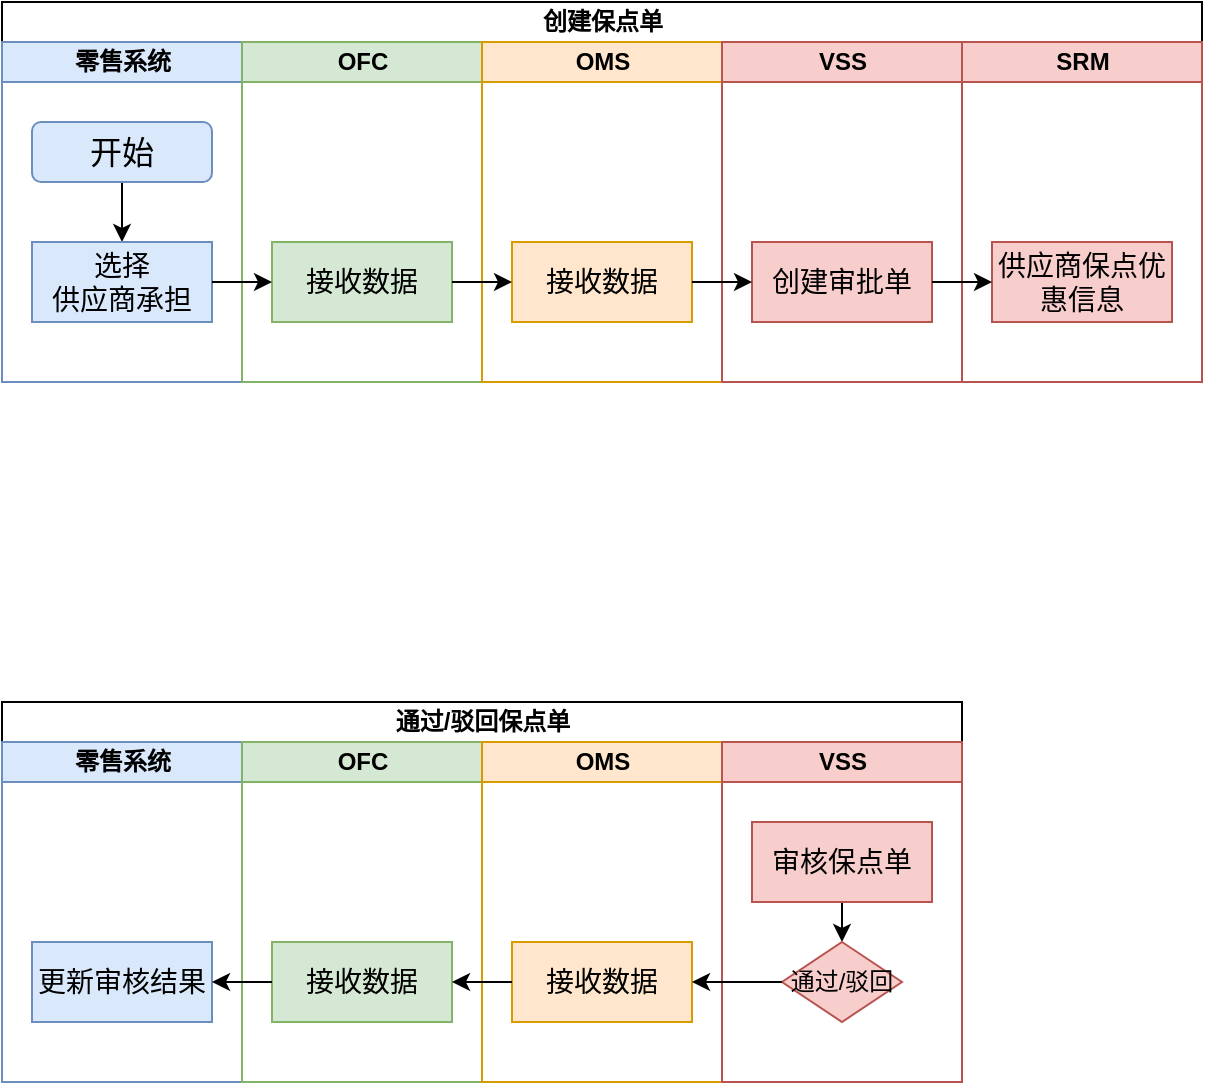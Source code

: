 <mxfile version="22.1.3" type="github">
  <diagram name="第 1 页" id="w1vq6Upd6r6xi0LEZnEr">
    <mxGraphModel dx="956" dy="530" grid="1" gridSize="10" guides="1" tooltips="1" connect="1" arrows="1" fold="1" page="1" pageScale="1" pageWidth="827" pageHeight="1169" math="0" shadow="0">
      <root>
        <mxCell id="0" />
        <mxCell id="1" parent="0" />
        <mxCell id="Tw3LLWzdlx8d3jvECWK7-5" value="创建保点单" style="swimlane;childLayout=stackLayout;resizeParent=1;resizeParentMax=0;startSize=20;html=1;" vertex="1" parent="1">
          <mxGeometry x="250.0" y="280" width="600" height="190" as="geometry" />
        </mxCell>
        <mxCell id="Tw3LLWzdlx8d3jvECWK7-6" value="零售系统" style="swimlane;startSize=20;html=1;fillColor=#dae8fc;strokeColor=#6c8ebf;" vertex="1" parent="Tw3LLWzdlx8d3jvECWK7-5">
          <mxGeometry y="20" width="120" height="170" as="geometry" />
        </mxCell>
        <mxCell id="Tw3LLWzdlx8d3jvECWK7-15" style="edgeStyle=orthogonalEdgeStyle;rounded=0;orthogonalLoop=1;jettySize=auto;html=1;exitX=0.5;exitY=1;exitDx=0;exitDy=0;entryX=0.5;entryY=0;entryDx=0;entryDy=0;" edge="1" parent="Tw3LLWzdlx8d3jvECWK7-6" source="Tw3LLWzdlx8d3jvECWK7-10" target="Tw3LLWzdlx8d3jvECWK7-11">
          <mxGeometry relative="1" as="geometry" />
        </mxCell>
        <mxCell id="Tw3LLWzdlx8d3jvECWK7-10" value="&lt;font style=&quot;font-size: 16px;&quot;&gt;开始&lt;/font&gt;" style="rounded=1;whiteSpace=wrap;html=1;fillColor=#dae8fc;strokeColor=#6c8ebf;" vertex="1" parent="Tw3LLWzdlx8d3jvECWK7-6">
          <mxGeometry x="15" y="40" width="90" height="30" as="geometry" />
        </mxCell>
        <mxCell id="Tw3LLWzdlx8d3jvECWK7-11" value="&lt;font style=&quot;font-size: 14px;&quot;&gt;选择&lt;br&gt;供应商承担&lt;/font&gt;" style="rounded=0;whiteSpace=wrap;html=1;fillColor=#dae8fc;strokeColor=#6c8ebf;" vertex="1" parent="Tw3LLWzdlx8d3jvECWK7-6">
          <mxGeometry x="15" y="100" width="90" height="40" as="geometry" />
        </mxCell>
        <mxCell id="Tw3LLWzdlx8d3jvECWK7-7" value="OFC" style="swimlane;startSize=20;html=1;fillColor=#d5e8d4;strokeColor=#82b366;" vertex="1" parent="Tw3LLWzdlx8d3jvECWK7-5">
          <mxGeometry x="120" y="20" width="120" height="170" as="geometry" />
        </mxCell>
        <mxCell id="Tw3LLWzdlx8d3jvECWK7-12" value="&lt;span style=&quot;font-size: 14px;&quot;&gt;接收数据&lt;/span&gt;" style="rounded=0;whiteSpace=wrap;html=1;fillColor=#d5e8d4;strokeColor=#82b366;" vertex="1" parent="Tw3LLWzdlx8d3jvECWK7-7">
          <mxGeometry x="15" y="100" width="90" height="40" as="geometry" />
        </mxCell>
        <mxCell id="Tw3LLWzdlx8d3jvECWK7-8" value="OMS" style="swimlane;startSize=20;html=1;fillColor=#ffe6cc;strokeColor=#d79b00;" vertex="1" parent="Tw3LLWzdlx8d3jvECWK7-5">
          <mxGeometry x="240" y="20" width="120" height="170" as="geometry" />
        </mxCell>
        <mxCell id="Tw3LLWzdlx8d3jvECWK7-13" value="&lt;span style=&quot;font-size: 14px;&quot;&gt;接收数据&lt;/span&gt;" style="rounded=0;whiteSpace=wrap;html=1;fillColor=#ffe6cc;strokeColor=#d79b00;" vertex="1" parent="Tw3LLWzdlx8d3jvECWK7-8">
          <mxGeometry x="15" y="100" width="90" height="40" as="geometry" />
        </mxCell>
        <mxCell id="Tw3LLWzdlx8d3jvECWK7-9" value="VSS" style="swimlane;startSize=20;html=1;fillColor=#f8cecc;strokeColor=#b85450;" vertex="1" parent="Tw3LLWzdlx8d3jvECWK7-5">
          <mxGeometry x="360" y="20" width="120" height="170" as="geometry" />
        </mxCell>
        <mxCell id="Tw3LLWzdlx8d3jvECWK7-14" value="&lt;span style=&quot;font-size: 14px;&quot;&gt;创建审批单&lt;/span&gt;" style="rounded=0;whiteSpace=wrap;html=1;fillColor=#f8cecc;strokeColor=#b85450;" vertex="1" parent="Tw3LLWzdlx8d3jvECWK7-9">
          <mxGeometry x="15" y="100" width="90" height="40" as="geometry" />
        </mxCell>
        <mxCell id="Tw3LLWzdlx8d3jvECWK7-19" value="SRM" style="swimlane;startSize=20;html=1;fillColor=#f8cecc;strokeColor=#b85450;" vertex="1" parent="Tw3LLWzdlx8d3jvECWK7-5">
          <mxGeometry x="480" y="20" width="120" height="170" as="geometry" />
        </mxCell>
        <mxCell id="Tw3LLWzdlx8d3jvECWK7-20" value="&lt;span style=&quot;font-size: 14px;&quot;&gt;供应商保点优惠信息&lt;/span&gt;" style="rounded=0;whiteSpace=wrap;html=1;fillColor=#f8cecc;strokeColor=#b85450;" vertex="1" parent="Tw3LLWzdlx8d3jvECWK7-19">
          <mxGeometry x="15" y="100" width="90" height="40" as="geometry" />
        </mxCell>
        <mxCell id="Tw3LLWzdlx8d3jvECWK7-16" style="edgeStyle=orthogonalEdgeStyle;rounded=0;orthogonalLoop=1;jettySize=auto;html=1;exitX=1;exitY=0.5;exitDx=0;exitDy=0;" edge="1" parent="Tw3LLWzdlx8d3jvECWK7-5" source="Tw3LLWzdlx8d3jvECWK7-11" target="Tw3LLWzdlx8d3jvECWK7-12">
          <mxGeometry relative="1" as="geometry" />
        </mxCell>
        <mxCell id="Tw3LLWzdlx8d3jvECWK7-17" style="edgeStyle=orthogonalEdgeStyle;rounded=0;orthogonalLoop=1;jettySize=auto;html=1;exitX=1;exitY=0.5;exitDx=0;exitDy=0;" edge="1" parent="Tw3LLWzdlx8d3jvECWK7-5" source="Tw3LLWzdlx8d3jvECWK7-12" target="Tw3LLWzdlx8d3jvECWK7-13">
          <mxGeometry relative="1" as="geometry" />
        </mxCell>
        <mxCell id="Tw3LLWzdlx8d3jvECWK7-18" style="edgeStyle=orthogonalEdgeStyle;rounded=0;orthogonalLoop=1;jettySize=auto;html=1;exitX=1;exitY=0.5;exitDx=0;exitDy=0;" edge="1" parent="Tw3LLWzdlx8d3jvECWK7-5" source="Tw3LLWzdlx8d3jvECWK7-13" target="Tw3LLWzdlx8d3jvECWK7-14">
          <mxGeometry relative="1" as="geometry" />
        </mxCell>
        <mxCell id="Tw3LLWzdlx8d3jvECWK7-21" style="edgeStyle=orthogonalEdgeStyle;rounded=0;orthogonalLoop=1;jettySize=auto;html=1;exitX=1;exitY=0.5;exitDx=0;exitDy=0;" edge="1" parent="Tw3LLWzdlx8d3jvECWK7-5" source="Tw3LLWzdlx8d3jvECWK7-14" target="Tw3LLWzdlx8d3jvECWK7-20">
          <mxGeometry relative="1" as="geometry" />
        </mxCell>
        <mxCell id="Tw3LLWzdlx8d3jvECWK7-22" value="通过/驳回保点单" style="swimlane;childLayout=stackLayout;resizeParent=1;resizeParentMax=0;startSize=20;html=1;" vertex="1" parent="1">
          <mxGeometry x="250.0" y="630" width="480" height="190" as="geometry" />
        </mxCell>
        <mxCell id="Tw3LLWzdlx8d3jvECWK7-23" value="零售系统" style="swimlane;startSize=20;html=1;fillColor=#dae8fc;strokeColor=#6c8ebf;" vertex="1" parent="Tw3LLWzdlx8d3jvECWK7-22">
          <mxGeometry y="20" width="120" height="170" as="geometry" />
        </mxCell>
        <mxCell id="Tw3LLWzdlx8d3jvECWK7-44" value="&lt;span style=&quot;font-size: 14px;&quot;&gt;更新审核结果&lt;/span&gt;" style="rounded=0;whiteSpace=wrap;html=1;fillColor=#dae8fc;strokeColor=#6c8ebf;" vertex="1" parent="Tw3LLWzdlx8d3jvECWK7-23">
          <mxGeometry x="15" y="100" width="90" height="40" as="geometry" />
        </mxCell>
        <mxCell id="Tw3LLWzdlx8d3jvECWK7-27" value="OFC" style="swimlane;startSize=20;html=1;fillColor=#d5e8d4;strokeColor=#82b366;" vertex="1" parent="Tw3LLWzdlx8d3jvECWK7-22">
          <mxGeometry x="120" y="20" width="120" height="170" as="geometry" />
        </mxCell>
        <mxCell id="Tw3LLWzdlx8d3jvECWK7-43" value="&lt;span style=&quot;font-size: 14px;&quot;&gt;接收数据&lt;/span&gt;" style="rounded=0;whiteSpace=wrap;html=1;fillColor=#d5e8d4;strokeColor=#82b366;" vertex="1" parent="Tw3LLWzdlx8d3jvECWK7-27">
          <mxGeometry x="15" y="100" width="90" height="40" as="geometry" />
        </mxCell>
        <mxCell id="Tw3LLWzdlx8d3jvECWK7-29" value="OMS" style="swimlane;startSize=20;html=1;fillColor=#ffe6cc;strokeColor=#d79b00;" vertex="1" parent="Tw3LLWzdlx8d3jvECWK7-22">
          <mxGeometry x="240" y="20" width="120" height="170" as="geometry" />
        </mxCell>
        <mxCell id="Tw3LLWzdlx8d3jvECWK7-42" value="&lt;span style=&quot;font-size: 14px;&quot;&gt;接收数据&lt;/span&gt;" style="rounded=0;whiteSpace=wrap;html=1;fillColor=#ffe6cc;strokeColor=#d79b00;" vertex="1" parent="Tw3LLWzdlx8d3jvECWK7-29">
          <mxGeometry x="15" y="100" width="90" height="40" as="geometry" />
        </mxCell>
        <mxCell id="Tw3LLWzdlx8d3jvECWK7-31" value="VSS" style="swimlane;startSize=20;html=1;fillColor=#f8cecc;strokeColor=#b85450;" vertex="1" parent="Tw3LLWzdlx8d3jvECWK7-22">
          <mxGeometry x="360" y="20" width="120" height="170" as="geometry" />
        </mxCell>
        <mxCell id="Tw3LLWzdlx8d3jvECWK7-45" style="edgeStyle=orthogonalEdgeStyle;rounded=0;orthogonalLoop=1;jettySize=auto;html=1;exitX=0.5;exitY=1;exitDx=0;exitDy=0;entryX=0.5;entryY=0;entryDx=0;entryDy=0;" edge="1" parent="Tw3LLWzdlx8d3jvECWK7-31" source="Tw3LLWzdlx8d3jvECWK7-32" target="Tw3LLWzdlx8d3jvECWK7-41">
          <mxGeometry relative="1" as="geometry" />
        </mxCell>
        <mxCell id="Tw3LLWzdlx8d3jvECWK7-32" value="&lt;span style=&quot;font-size: 14px;&quot;&gt;审核保点单&lt;/span&gt;" style="rounded=0;whiteSpace=wrap;html=1;fillColor=#f8cecc;strokeColor=#b85450;" vertex="1" parent="Tw3LLWzdlx8d3jvECWK7-31">
          <mxGeometry x="15" y="40" width="90" height="40" as="geometry" />
        </mxCell>
        <mxCell id="Tw3LLWzdlx8d3jvECWK7-41" value="通过/驳回" style="rhombus;whiteSpace=wrap;html=1;fillColor=#f8cecc;strokeColor=#b85450;" vertex="1" parent="Tw3LLWzdlx8d3jvECWK7-31">
          <mxGeometry x="30" y="100" width="60" height="40" as="geometry" />
        </mxCell>
        <mxCell id="Tw3LLWzdlx8d3jvECWK7-46" style="edgeStyle=orthogonalEdgeStyle;rounded=0;orthogonalLoop=1;jettySize=auto;html=1;exitX=0;exitY=0.5;exitDx=0;exitDy=0;" edge="1" parent="Tw3LLWzdlx8d3jvECWK7-22" source="Tw3LLWzdlx8d3jvECWK7-41" target="Tw3LLWzdlx8d3jvECWK7-42">
          <mxGeometry relative="1" as="geometry" />
        </mxCell>
        <mxCell id="Tw3LLWzdlx8d3jvECWK7-47" style="edgeStyle=orthogonalEdgeStyle;rounded=0;orthogonalLoop=1;jettySize=auto;html=1;exitX=0;exitY=0.5;exitDx=0;exitDy=0;" edge="1" parent="Tw3LLWzdlx8d3jvECWK7-22" source="Tw3LLWzdlx8d3jvECWK7-42" target="Tw3LLWzdlx8d3jvECWK7-43">
          <mxGeometry relative="1" as="geometry" />
        </mxCell>
        <mxCell id="Tw3LLWzdlx8d3jvECWK7-48" style="edgeStyle=orthogonalEdgeStyle;rounded=0;orthogonalLoop=1;jettySize=auto;html=1;exitX=0;exitY=0.5;exitDx=0;exitDy=0;" edge="1" parent="Tw3LLWzdlx8d3jvECWK7-22" source="Tw3LLWzdlx8d3jvECWK7-43" target="Tw3LLWzdlx8d3jvECWK7-44">
          <mxGeometry relative="1" as="geometry" />
        </mxCell>
      </root>
    </mxGraphModel>
  </diagram>
</mxfile>
